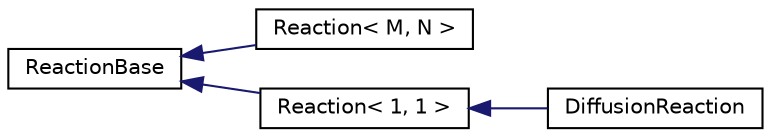digraph "Graphical Class Hierarchy"
{
 // INTERACTIVE_SVG=YES
  edge [fontname="Helvetica",fontsize="10",labelfontname="Helvetica",labelfontsize="10"];
  node [fontname="Helvetica",fontsize="10",shape=record];
  rankdir="LR";
  Node0 [label="ReactionBase",height=0.2,width=0.4,color="black", fillcolor="white", style="filled",URL="$classReactionBase.html",tooltip="Represents an abstract interface for simple chemical reactions of the form A + B -> C..."];
  Node0 -> Node1 [dir="back",color="midnightblue",fontsize="10",style="solid",fontname="Helvetica"];
  Node1 [label="Reaction\< M, N \>",height=0.2,width=0.4,color="black", fillcolor="white", style="filled",URL="$classReaction.html",tooltip="Represents a concrete chemical reaction, such as A + B -> C, where M is the number of reactants and N..."];
  Node0 -> Node2 [dir="back",color="midnightblue",fontsize="10",style="solid",fontname="Helvetica"];
  Node2 [label="Reaction\< 1, 1 \>",height=0.2,width=0.4,color="black", fillcolor="white", style="filled",URL="$classReaction.html"];
  Node2 -> Node3 [dir="back",color="midnightblue",fontsize="10",style="solid",fontname="Helvetica"];
  Node3 [label="DiffusionReaction",height=0.2,width=0.4,color="black", fillcolor="white", style="filled",URL="$classDiffusionReaction.html",tooltip="A diffusive reaction in the system. "];
}
